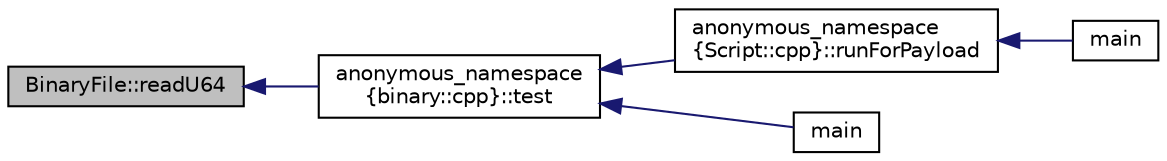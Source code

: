 digraph "BinaryFile::readU64"
{
 // INTERACTIVE_SVG=YES
  edge [fontname="Helvetica",fontsize="10",labelfontname="Helvetica",labelfontsize="10"];
  node [fontname="Helvetica",fontsize="10",shape=record];
  rankdir="LR";
  Node1 [label="BinaryFile::readU64",height=0.2,width=0.4,color="black", fillcolor="grey75", style="filled" fontcolor="black"];
  Node1 -> Node2 [dir="back",color="midnightblue",fontsize="10",style="solid",fontname="Helvetica"];
  Node2 [label="anonymous_namespace\l\{binary::cpp\}::test",height=0.2,width=0.4,color="black", fillcolor="white", style="filled",URL="$namespaceanonymous__namespace_02binary_8cpp_03.html#ae674d3b6a6efa7cefd0a3dec07c2867f"];
  Node2 -> Node3 [dir="back",color="midnightblue",fontsize="10",style="solid",fontname="Helvetica"];
  Node3 [label="anonymous_namespace\l\{Script::cpp\}::runForPayload",height=0.2,width=0.4,color="black", fillcolor="white", style="filled",URL="$namespaceanonymous__namespace_02_script_8cpp_03.html#a547161b03300d3d6f4872cdbee166187"];
  Node3 -> Node4 [dir="back",color="midnightblue",fontsize="10",style="solid",fontname="Helvetica"];
  Node4 [label="main",height=0.2,width=0.4,color="black", fillcolor="white", style="filled",URL="$test_2_script_8cpp.html#a0ddf1224851353fc92bfbff6f499fa97"];
  Node2 -> Node5 [dir="back",color="midnightblue",fontsize="10",style="solid",fontname="Helvetica"];
  Node5 [label="main",height=0.2,width=0.4,color="black", fillcolor="white", style="filled",URL="$test_2binary_8cpp.html#ae66f6b31b5ad750f1fe042a706a4e3d4"];
}
